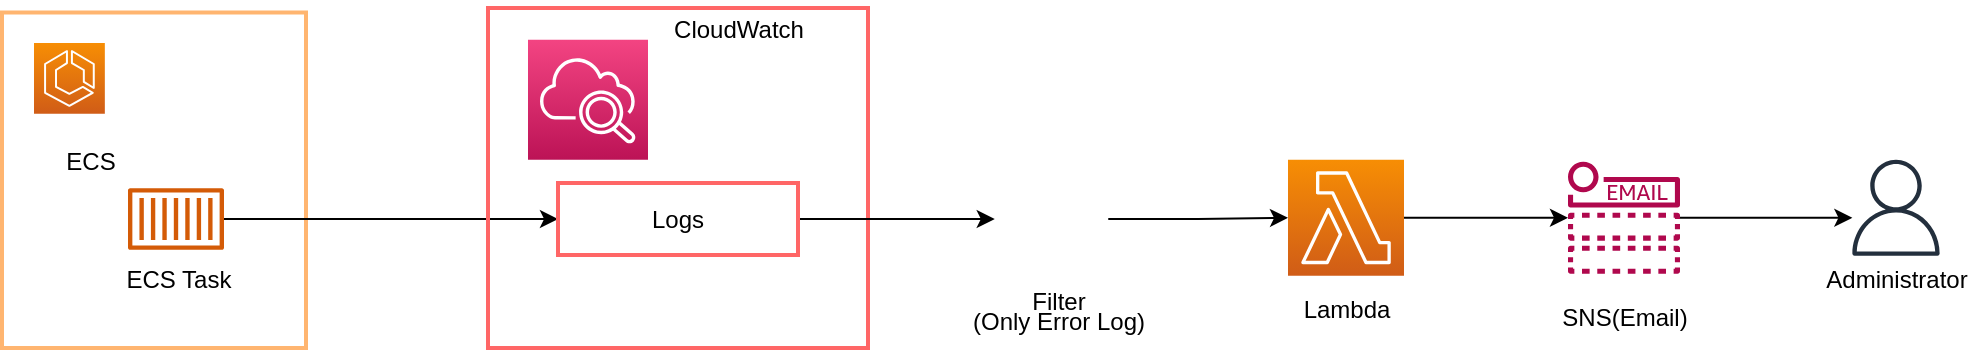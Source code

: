 <mxfile version="20.1.3" type="github">
  <diagram id="cw_ZRWTb0h0Xa2kBe24C" name="Page-1">
    <mxGraphModel dx="1666" dy="771" grid="1" gridSize="10" guides="1" tooltips="1" connect="1" arrows="1" fold="1" page="1" pageScale="1" pageWidth="1169" pageHeight="827" math="0" shadow="0">
      <root>
        <mxCell id="0" />
        <mxCell id="1" parent="0" />
        <mxCell id="zc51Hbrsu6eLosPb3OaD-5" value="" style="group" parent="1" vertex="1" connectable="0">
          <mxGeometry x="133" y="177.5" width="120" height="152.5" as="geometry" />
        </mxCell>
        <mxCell id="zc51Hbrsu6eLosPb3OaD-6" value="" style="sketch=0;points=[[0,0,0],[0.25,0,0],[0.5,0,0],[0.75,0,0],[1,0,0],[0,1,0],[0.25,1,0],[0.5,1,0],[0.75,1,0],[1,1,0],[0,0.25,0],[0,0.5,0],[0,0.75,0],[1,0.25,0],[1,0.5,0],[1,0.75,0]];outlineConnect=0;fontColor=#232F3E;gradientColor=#F78E04;gradientDirection=north;fillColor=#D05C17;strokeColor=#ffffff;dashed=0;verticalLabelPosition=bottom;verticalAlign=top;align=center;html=1;fontSize=12;fontStyle=0;aspect=fixed;shape=mxgraph.aws4.resourceIcon;resIcon=mxgraph.aws4.ecs;" parent="zc51Hbrsu6eLosPb3OaD-5" vertex="1">
          <mxGeometry width="35.421" height="35.421" as="geometry" />
        </mxCell>
        <mxCell id="zc51Hbrsu6eLosPb3OaD-7" value="ECS" style="text;html=1;align=center;verticalAlign=middle;resizable=0;points=[];autosize=1;strokeColor=none;fillColor=none;" parent="zc51Hbrsu6eLosPb3OaD-5" vertex="1">
          <mxGeometry x="3.2" y="44.225" width="50" height="30" as="geometry" />
        </mxCell>
        <mxCell id="zc51Hbrsu6eLosPb3OaD-8" value="" style="rounded=0;whiteSpace=wrap;html=1;fillColor=none;strokeColor=#FFB570;strokeWidth=2;" parent="zc51Hbrsu6eLosPb3OaD-5" vertex="1">
          <mxGeometry x="-16" y="-15.25" width="152" height="167.75" as="geometry" />
        </mxCell>
        <mxCell id="zc51Hbrsu6eLosPb3OaD-17" style="edgeStyle=orthogonalEdgeStyle;rounded=0;orthogonalLoop=1;jettySize=auto;html=1;entryX=0;entryY=0.5;entryDx=0;entryDy=0;strokeWidth=1;" parent="1" source="zc51Hbrsu6eLosPb3OaD-9" target="zc51Hbrsu6eLosPb3OaD-14" edge="1">
          <mxGeometry relative="1" as="geometry" />
        </mxCell>
        <mxCell id="zc51Hbrsu6eLosPb3OaD-9" value="" style="sketch=0;outlineConnect=0;fontColor=#232F3E;gradientColor=none;fillColor=#D45B07;strokeColor=none;dashed=0;verticalLabelPosition=bottom;verticalAlign=top;align=center;html=1;fontSize=12;fontStyle=0;aspect=fixed;pointerEvents=1;shape=mxgraph.aws4.container_1;" parent="1" vertex="1">
          <mxGeometry x="180" y="250" width="48" height="31" as="geometry" />
        </mxCell>
        <mxCell id="zc51Hbrsu6eLosPb3OaD-10" value="ECS Task" style="text;html=1;align=center;verticalAlign=middle;resizable=0;points=[];autosize=1;strokeColor=none;fillColor=none;" parent="1" vertex="1">
          <mxGeometry x="165" y="281" width="80" height="30" as="geometry" />
        </mxCell>
        <mxCell id="zc51Hbrsu6eLosPb3OaD-11" value="" style="rounded=0;whiteSpace=wrap;html=1;fillColor=none;strokeColor=#FF6666;strokeWidth=2;" parent="1" vertex="1">
          <mxGeometry x="360" y="160" width="190" height="170" as="geometry" />
        </mxCell>
        <mxCell id="zc51Hbrsu6eLosPb3OaD-12" value="" style="sketch=0;points=[[0,0,0],[0.25,0,0],[0.5,0,0],[0.75,0,0],[1,0,0],[0,1,0],[0.25,1,0],[0.5,1,0],[0.75,1,0],[1,1,0],[0,0.25,0],[0,0.5,0],[0,0.75,0],[1,0.25,0],[1,0.5,0],[1,0.75,0]];points=[[0,0,0],[0.25,0,0],[0.5,0,0],[0.75,0,0],[1,0,0],[0,1,0],[0.25,1,0],[0.5,1,0],[0.75,1,0],[1,1,0],[0,0.25,0],[0,0.5,0],[0,0.75,0],[1,0.25,0],[1,0.5,0],[1,0.75,0]];outlineConnect=0;fontColor=#232F3E;gradientColor=#F34482;gradientDirection=north;fillColor=#BC1356;strokeColor=#ffffff;dashed=0;verticalLabelPosition=bottom;verticalAlign=top;align=center;html=1;fontSize=12;fontStyle=0;aspect=fixed;shape=mxgraph.aws4.resourceIcon;resIcon=mxgraph.aws4.cloudwatch_2;" parent="1" vertex="1">
          <mxGeometry x="380" y="175.88" width="60" height="60" as="geometry" />
        </mxCell>
        <mxCell id="zc51Hbrsu6eLosPb3OaD-13" value="CloudWatch" style="text;html=1;align=center;verticalAlign=middle;resizable=0;points=[];autosize=1;strokeColor=none;fillColor=none;" parent="1" vertex="1">
          <mxGeometry x="440" y="156" width="90" height="30" as="geometry" />
        </mxCell>
        <mxCell id="zc51Hbrsu6eLosPb3OaD-32" style="edgeStyle=orthogonalEdgeStyle;rounded=0;orthogonalLoop=1;jettySize=auto;html=1;entryX=0;entryY=0.5;entryDx=0;entryDy=0;strokeWidth=1;" parent="1" source="zc51Hbrsu6eLosPb3OaD-14" target="zc51Hbrsu6eLosPb3OaD-31" edge="1">
          <mxGeometry relative="1" as="geometry" />
        </mxCell>
        <mxCell id="zc51Hbrsu6eLosPb3OaD-14" value="Logs" style="rounded=0;whiteSpace=wrap;html=1;strokeColor=#FF6666;strokeWidth=2;fillColor=default;" parent="1" vertex="1">
          <mxGeometry x="395" y="247.5" width="120" height="36" as="geometry" />
        </mxCell>
        <mxCell id="nm4PWFOW4KWVE51XVC0--2" style="edgeStyle=orthogonalEdgeStyle;rounded=0;orthogonalLoop=1;jettySize=auto;html=1;" edge="1" parent="1" source="zc51Hbrsu6eLosPb3OaD-22" target="zc51Hbrsu6eLosPb3OaD-24">
          <mxGeometry relative="1" as="geometry" />
        </mxCell>
        <mxCell id="zc51Hbrsu6eLosPb3OaD-22" value="" style="sketch=0;points=[[0,0,0],[0.25,0,0],[0.5,0,0],[0.75,0,0],[1,0,0],[0,1,0],[0.25,1,0],[0.5,1,0],[0.75,1,0],[1,1,0],[0,0.25,0],[0,0.5,0],[0,0.75,0],[1,0.25,0],[1,0.5,0],[1,0.75,0]];outlineConnect=0;fontColor=#232F3E;gradientColor=#F78E04;gradientDirection=north;fillColor=#D05C17;strokeColor=#ffffff;dashed=0;verticalLabelPosition=bottom;verticalAlign=top;align=center;html=1;fontSize=12;fontStyle=0;aspect=fixed;shape=mxgraph.aws4.resourceIcon;resIcon=mxgraph.aws4.lambda;" parent="1" vertex="1">
          <mxGeometry x="760" y="235.88" width="58" height="58" as="geometry" />
        </mxCell>
        <mxCell id="zc51Hbrsu6eLosPb3OaD-23" value="" style="sketch=0;outlineConnect=0;fontColor=#232F3E;gradientColor=none;fillColor=#232F3D;strokeColor=none;dashed=0;verticalLabelPosition=bottom;verticalAlign=top;align=center;html=1;fontSize=12;fontStyle=0;aspect=fixed;pointerEvents=1;shape=mxgraph.aws4.user;" parent="1" vertex="1">
          <mxGeometry x="1040" y="235.88" width="48" height="48" as="geometry" />
        </mxCell>
        <mxCell id="zc51Hbrsu6eLosPb3OaD-27" style="edgeStyle=orthogonalEdgeStyle;rounded=0;orthogonalLoop=1;jettySize=auto;html=1;strokeWidth=1;" parent="1" source="zc51Hbrsu6eLosPb3OaD-24" target="zc51Hbrsu6eLosPb3OaD-23" edge="1">
          <mxGeometry relative="1" as="geometry">
            <Array as="points">
              <mxPoint x="909" y="250" />
            </Array>
          </mxGeometry>
        </mxCell>
        <mxCell id="zc51Hbrsu6eLosPb3OaD-24" value="" style="sketch=0;outlineConnect=0;fontColor=#232F3E;gradientColor=none;fillColor=#B0084D;strokeColor=none;dashed=0;verticalLabelPosition=bottom;verticalAlign=top;align=center;html=1;fontSize=12;fontStyle=0;aspect=fixed;pointerEvents=1;shape=mxgraph.aws4.email_notification;" parent="1" vertex="1">
          <mxGeometry x="900" y="236.88" width="56" height="56" as="geometry" />
        </mxCell>
        <mxCell id="zc51Hbrsu6eLosPb3OaD-33" style="edgeStyle=orthogonalEdgeStyle;rounded=0;orthogonalLoop=1;jettySize=auto;html=1;entryX=0;entryY=0.5;entryDx=0;entryDy=0;entryPerimeter=0;strokeWidth=1;" parent="1" source="zc51Hbrsu6eLosPb3OaD-31" target="zc51Hbrsu6eLosPb3OaD-22" edge="1">
          <mxGeometry relative="1" as="geometry" />
        </mxCell>
        <mxCell id="zc51Hbrsu6eLosPb3OaD-31" value="" style="shape=image;html=1;verticalAlign=top;verticalLabelPosition=bottom;labelBackgroundColor=#ffffff;imageAspect=0;aspect=fixed;image=https://cdn4.iconfinder.com/data/icons/ios-web-user-interface-multi-circle-flat-vol-5/512/Descending_filter_filtering_tool_funnel_sort-128.png;strokeColor=#FF6666;strokeWidth=2;fillColor=default;" parent="1" vertex="1">
          <mxGeometry x="613.38" y="237.13" width="56.75" height="56.75" as="geometry" />
        </mxCell>
        <mxCell id="zc51Hbrsu6eLosPb3OaD-37" value="Lambda" style="text;html=1;align=center;verticalAlign=middle;resizable=0;points=[];autosize=1;strokeColor=none;fillColor=none;" parent="1" vertex="1">
          <mxGeometry x="754" y="295.75" width="70" height="30" as="geometry" />
        </mxCell>
        <mxCell id="zc51Hbrsu6eLosPb3OaD-38" value="SNS(Email)" style="text;html=1;align=center;verticalAlign=middle;resizable=0;points=[];autosize=1;strokeColor=none;fillColor=none;" parent="1" vertex="1">
          <mxGeometry x="883" y="300" width="90" height="30" as="geometry" />
        </mxCell>
        <mxCell id="zc51Hbrsu6eLosPb3OaD-43" value="Filter" style="text;html=1;align=center;verticalAlign=middle;resizable=0;points=[];autosize=1;strokeColor=none;fillColor=none;" parent="1" vertex="1">
          <mxGeometry x="620.13" y="291.75" width="50" height="30" as="geometry" />
        </mxCell>
        <mxCell id="zc51Hbrsu6eLosPb3OaD-44" value="Administrator" style="text;html=1;align=center;verticalAlign=middle;resizable=0;points=[];autosize=1;strokeColor=none;fillColor=none;" parent="1" vertex="1">
          <mxGeometry x="1019" y="281" width="90" height="30" as="geometry" />
        </mxCell>
        <mxCell id="zc51Hbrsu6eLosPb3OaD-46" value="" style="shape=image;html=1;verticalAlign=top;verticalLabelPosition=bottom;labelBackgroundColor=#ffffff;imageAspect=0;aspect=fixed;image=https://cdn3.iconfinder.com/data/icons/dompicon-glyph-file-format-2/256/file-log-format-type-128.png;strokeColor=#FF6666;strokeWidth=2;fillColor=default;" parent="1" vertex="1">
          <mxGeometry x="290" y="215.75" width="50" height="50" as="geometry" />
        </mxCell>
        <mxCell id="zc51Hbrsu6eLosPb3OaD-48" value="(Only Error Log)" style="text;html=1;align=center;verticalAlign=middle;resizable=0;points=[];autosize=1;strokeColor=none;fillColor=none;" parent="1" vertex="1">
          <mxGeometry x="590.13" y="301.75" width="110" height="30" as="geometry" />
        </mxCell>
      </root>
    </mxGraphModel>
  </diagram>
</mxfile>
